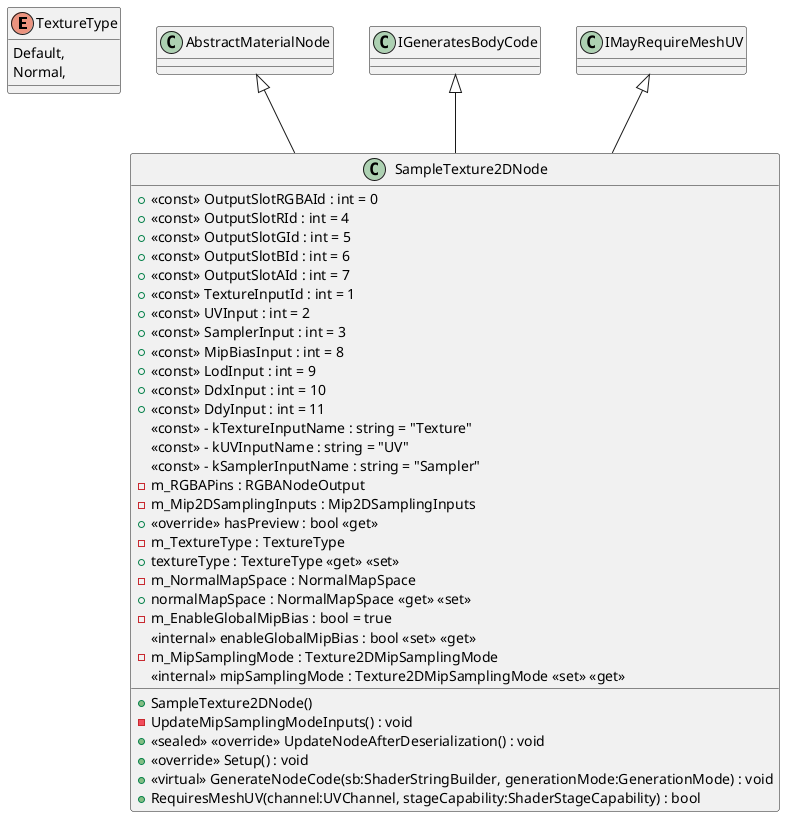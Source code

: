 @startuml
enum TextureType {
    Default,
    Normal,
}
class SampleTexture2DNode {
    + <<const>> OutputSlotRGBAId : int = 0
    + <<const>> OutputSlotRId : int = 4
    + <<const>> OutputSlotGId : int = 5
    + <<const>> OutputSlotBId : int = 6
    + <<const>> OutputSlotAId : int = 7
    + <<const>> TextureInputId : int = 1
    + <<const>> UVInput : int = 2
    + <<const>> SamplerInput : int = 3
    + <<const>> MipBiasInput : int = 8
    + <<const>> LodInput : int = 9
    + <<const>> DdxInput : int = 10
    + <<const>> DdyInput : int = 11
    <<const>> - kTextureInputName : string = "Texture"
    <<const>> - kUVInputName : string = "UV"
    <<const>> - kSamplerInputName : string = "Sampler"
    - m_RGBAPins : RGBANodeOutput
    - m_Mip2DSamplingInputs : Mip2DSamplingInputs
    + <<override>> hasPreview : bool <<get>>
    + SampleTexture2DNode()
    - m_TextureType : TextureType
    + textureType : TextureType <<get>> <<set>>
    - m_NormalMapSpace : NormalMapSpace
    + normalMapSpace : NormalMapSpace <<get>> <<set>>
    - m_EnableGlobalMipBias : bool = true
    <<internal>> enableGlobalMipBias : bool <<set>> <<get>>
    - m_MipSamplingMode : Texture2DMipSamplingMode
    <<internal>> mipSamplingMode : Texture2DMipSamplingMode <<set>> <<get>>
    - UpdateMipSamplingModeInputs() : void
    + <<sealed>> <<override>> UpdateNodeAfterDeserialization() : void
    + <<override>> Setup() : void
    + <<virtual>> GenerateNodeCode(sb:ShaderStringBuilder, generationMode:GenerationMode) : void
    + RequiresMeshUV(channel:UVChannel, stageCapability:ShaderStageCapability) : bool
}
AbstractMaterialNode <|-- SampleTexture2DNode
IGeneratesBodyCode <|-- SampleTexture2DNode
IMayRequireMeshUV <|-- SampleTexture2DNode
@enduml
